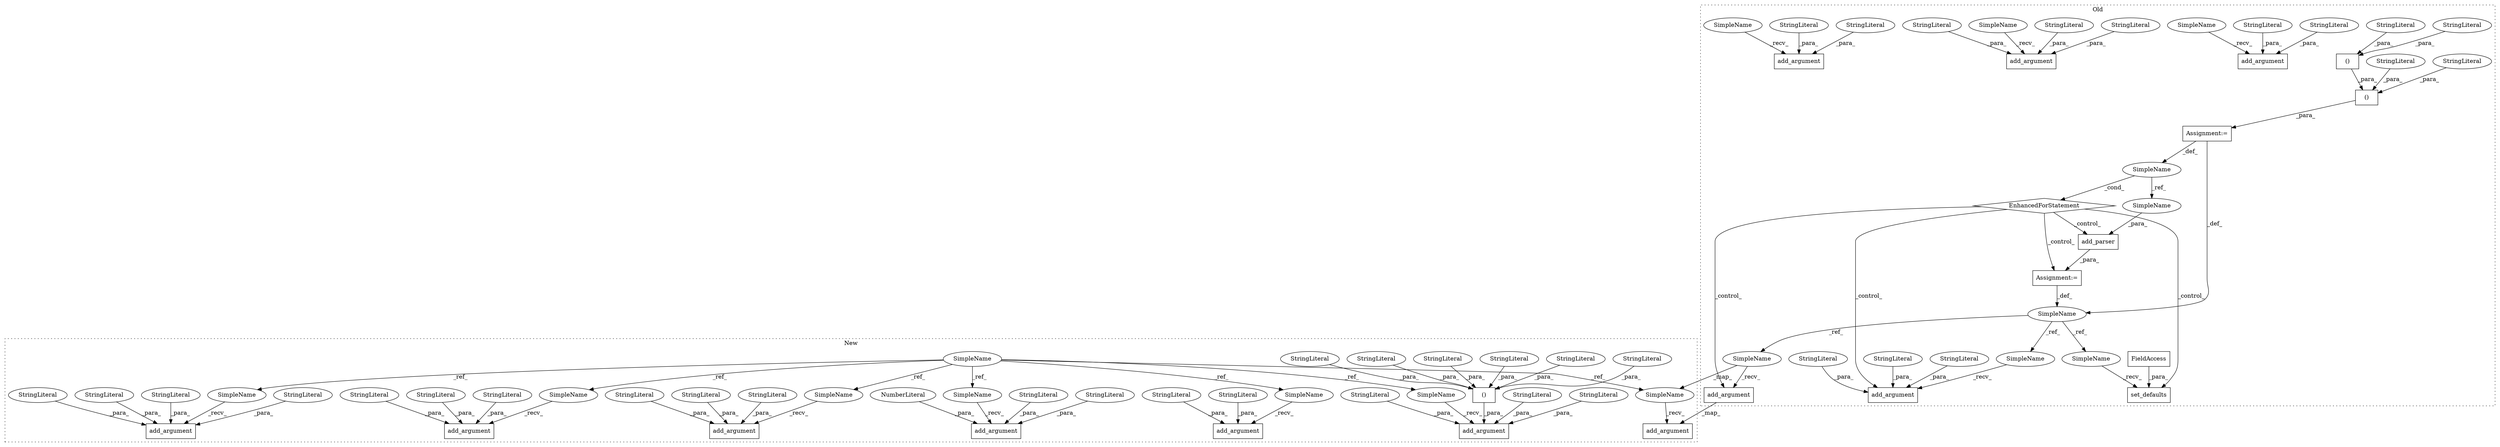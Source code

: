 digraph G {
subgraph cluster0 {
1 [label="EnhancedForStatement" a="70" s="66556,66845" l="77,3" shape="diamond"];
5 [label="Assignment:=" a="7" s="66556,66845" l="77,3" shape="box"];
7 [label="Assignment:=" a="7" s="67451" l="1" shape="box"];
8 [label="SimpleName" a="42" s="66645" l="9" shape="ellipse"];
9 [label="()" a="106" s="66771" l="73" shape="box"];
10 [label="add_argument" a="32" s="67525,67651" l="13,1" shape="box"];
12 [label="()" a="106" s="66666" l="179" shape="box"];
13 [label="add_parser" a="32" s="67472,67500" l="11,1" shape="box"];
14 [label="set_defaults" a="32" s="67749,67780" l="13,1" shape="box"];
15 [label="FieldAccess" a="22" s="67762" l="18" shape="box"];
16 [label="SimpleName" a="42" s="67436" l="15" shape="ellipse"];
19 [label="add_argument" a="32" s="67676,67724" l="13,1" shape="box"];
20 [label="StringLiteral" a="45" s="66667" l="5" shape="ellipse"];
21 [label="add_argument" a="32" s="66184,66265" l="13,1" shape="box"];
22 [label="StringLiteral" a="45" s="66685" l="67" shape="ellipse"];
23 [label="add_argument" a="32" s="66287,66427" l="13,1" shape="box"];
24 [label="StringLiteral" a="45" s="66789" l="55" shape="ellipse"];
25 [label="add_argument" a="32" s="66449,66497" l="13,1" shape="box"];
26 [label="StringLiteral" a="45" s="67554" l="97" shape="ellipse"];
27 [label="StringLiteral" a="45" s="66771" l="5" shape="ellipse"];
32 [label="StringLiteral" a="45" s="66197" l="15" shape="ellipse"];
43 [label="StringLiteral" a="45" s="66213" l="52" shape="ellipse"];
49 [label="StringLiteral" a="45" s="66319" l="108" shape="ellipse"];
50 [label="StringLiteral" a="45" s="66467" l="10" shape="ellipse"];
51 [label="StringLiteral" a="45" s="66478" l="19" shape="ellipse"];
52 [label="StringLiteral" a="45" s="67538" l="11" shape="ellipse"];
59 [label="StringLiteral" a="45" s="67550" l="3" shape="ellipse"];
61 [label="StringLiteral" a="45" s="66462" l="4" shape="ellipse"];
62 [label="StringLiteral" a="45" s="66300" l="18" shape="ellipse"];
63 [label="SimpleName" a="42" s="67509" l="15" shape="ellipse"];
64 [label="SimpleName" a="42" s="67660" l="15" shape="ellipse"];
65 [label="SimpleName" a="42" s="67733" l="15" shape="ellipse"];
73 [label="SimpleName" a="42" s="67491" l="9" shape="ellipse"];
74 [label="SimpleName" a="42" s="66169" l="14" shape="ellipse"];
75 [label="SimpleName" a="42" s="66272" l="14" shape="ellipse"];
76 [label="SimpleName" a="42" s="66434" l="14" shape="ellipse"];
label = "Old";
style="dotted";
}
subgraph cluster1 {
2 [label="add_argument" a="32" s="66116,66359" l="13,1" shape="box"];
3 [label="StringLiteral" a="45" s="66251" l="108" shape="ellipse"];
4 [label="StringLiteral" a="45" s="66129" l="4" shape="ellipse"];
6 [label="StringLiteral" a="45" s="66134" l="10" shape="ellipse"];
11 [label="()" a="106" s="66150" l="99" shape="box"];
17 [label="SimpleName" a="42" s="65585" l="11" shape="ellipse"];
18 [label="add_argument" a="32" s="66747,66795" l="13,1" shape="box"];
28 [label="StringLiteral" a="45" s="66166" l="6" shape="ellipse"];
29 [label="add_argument" a="32" s="65921,66003" l="13,1" shape="box"];
30 [label="NumberLiteral" a="34" s="65949" l="1" shape="ellipse"];
31 [label="add_argument" a="32" s="66022,66097" l="13,1" shape="box"];
33 [label="StringLiteral" a="45" s="66035" l="10" shape="ellipse"];
34 [label="add_argument" a="32" s="66378,66728" l="13,1" shape="box"];
35 [label="StringLiteral" a="45" s="66241" l="8" shape="ellipse"];
36 [label="add_argument" a="32" s="65828,65902" l="13,1" shape="box"];
37 [label="StringLiteral" a="45" s="66204" l="3" shape="ellipse"];
38 [label="add_argument" a="32" s="65681,65809" l="13,1" shape="box"];
39 [label="StringLiteral" a="45" s="66052" l="45" shape="ellipse"];
40 [label="StringLiteral" a="45" s="66185" l="6" shape="ellipse"];
41 [label="StringLiteral" a="45" s="66150" l="3" shape="ellipse"];
42 [label="StringLiteral" a="45" s="65841" l="4" shape="ellipse"];
44 [label="StringLiteral" a="45" s="66220" l="8" shape="ellipse"];
45 [label="StringLiteral" a="45" s="65934" l="10" shape="ellipse"];
46 [label="StringLiteral" a="45" s="66391" l="4" shape="ellipse"];
47 [label="StringLiteral" a="45" s="65705" l="3" shape="ellipse"];
48 [label="StringLiteral" a="45" s="65694" l="10" shape="ellipse"];
53 [label="StringLiteral" a="45" s="65709" l="100" shape="ellipse"];
54 [label="StringLiteral" a="45" s="65951" l="52" shape="ellipse"];
55 [label="StringLiteral" a="45" s="65860" l="42" shape="ellipse"];
56 [label="StringLiteral" a="45" s="66428" l="300" shape="ellipse"];
57 [label="StringLiteral" a="45" s="65846" l="13" shape="ellipse"];
58 [label="StringLiteral" a="45" s="66415" l="12" shape="ellipse"];
60 [label="StringLiteral" a="45" s="66396" l="18" shape="ellipse"];
66 [label="SimpleName" a="42" s="65909" l="11" shape="ellipse"];
67 [label="SimpleName" a="42" s="66104" l="11" shape="ellipse"];
68 [label="SimpleName" a="42" s="66366" l="11" shape="ellipse"];
69 [label="SimpleName" a="42" s="65669" l="11" shape="ellipse"];
70 [label="SimpleName" a="42" s="65816" l="11" shape="ellipse"];
71 [label="SimpleName" a="42" s="66010" l="11" shape="ellipse"];
72 [label="SimpleName" a="42" s="66735" l="11" shape="ellipse"];
label = "New";
style="dotted";
}
1 -> 7 [label="_control_"];
1 -> 10 [label="_control_"];
1 -> 13 [label="_control_"];
1 -> 14 [label="_control_"];
1 -> 19 [label="_control_"];
3 -> 2 [label="_para_"];
4 -> 2 [label="_para_"];
5 -> 8 [label="_def_"];
5 -> 16 [label="_def_"];
6 -> 2 [label="_para_"];
7 -> 16 [label="_def_"];
8 -> 1 [label="_cond_"];
8 -> 73 [label="_ref_"];
9 -> 12 [label="_para_"];
11 -> 2 [label="_para_"];
12 -> 5 [label="_para_"];
13 -> 7 [label="_para_"];
15 -> 14 [label="_para_"];
16 -> 63 [label="_ref_"];
16 -> 65 [label="_ref_"];
16 -> 64 [label="_ref_"];
17 -> 70 [label="_ref_"];
17 -> 69 [label="_ref_"];
17 -> 67 [label="_ref_"];
17 -> 68 [label="_ref_"];
17 -> 72 [label="_ref_"];
17 -> 66 [label="_ref_"];
17 -> 71 [label="_ref_"];
19 -> 18 [label="_map_"];
20 -> 12 [label="_para_"];
22 -> 12 [label="_para_"];
24 -> 9 [label="_para_"];
26 -> 10 [label="_para_"];
27 -> 9 [label="_para_"];
28 -> 11 [label="_para_"];
30 -> 29 [label="_para_"];
32 -> 21 [label="_para_"];
33 -> 31 [label="_para_"];
35 -> 11 [label="_para_"];
37 -> 11 [label="_para_"];
39 -> 31 [label="_para_"];
40 -> 11 [label="_para_"];
41 -> 11 [label="_para_"];
42 -> 36 [label="_para_"];
43 -> 21 [label="_para_"];
44 -> 11 [label="_para_"];
45 -> 29 [label="_para_"];
46 -> 34 [label="_para_"];
47 -> 38 [label="_para_"];
48 -> 38 [label="_para_"];
49 -> 23 [label="_para_"];
50 -> 25 [label="_para_"];
51 -> 25 [label="_para_"];
52 -> 10 [label="_para_"];
53 -> 38 [label="_para_"];
54 -> 29 [label="_para_"];
55 -> 36 [label="_para_"];
56 -> 34 [label="_para_"];
57 -> 36 [label="_para_"];
58 -> 34 [label="_para_"];
59 -> 10 [label="_para_"];
60 -> 34 [label="_para_"];
61 -> 25 [label="_para_"];
62 -> 23 [label="_para_"];
63 -> 10 [label="_recv_"];
64 -> 72 [label="_map_"];
64 -> 19 [label="_recv_"];
65 -> 14 [label="_recv_"];
66 -> 29 [label="_recv_"];
67 -> 2 [label="_recv_"];
68 -> 34 [label="_recv_"];
69 -> 38 [label="_recv_"];
70 -> 36 [label="_recv_"];
71 -> 31 [label="_recv_"];
72 -> 18 [label="_recv_"];
73 -> 13 [label="_para_"];
74 -> 21 [label="_recv_"];
75 -> 23 [label="_recv_"];
76 -> 25 [label="_recv_"];
}